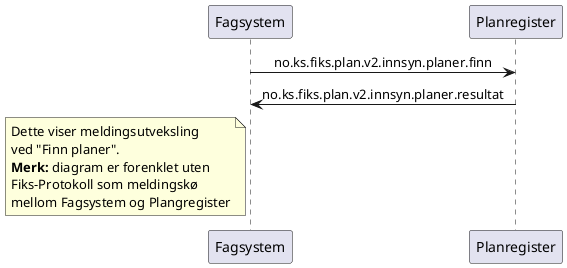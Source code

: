 @startuml
skinparam sequenceMessageAlign center 

participant Fagsystem as "Fagsystem"
participant Plangregister as "Planregister"

Fagsystem -> Plangregister : no.ks.fiks.plan.v2.innsyn.planer.finn
Fagsystem <- Plangregister : no.ks.fiks.plan.v2.innsyn.planer.resultat


note left of Fagsystem
Dette viser meldingsutveksling
ved "Finn planer".
**Merk:** diagram er forenklet uten
Fiks-Protokoll som meldingskø
mellom Fagsystem og Plangregister
end note

@enduml